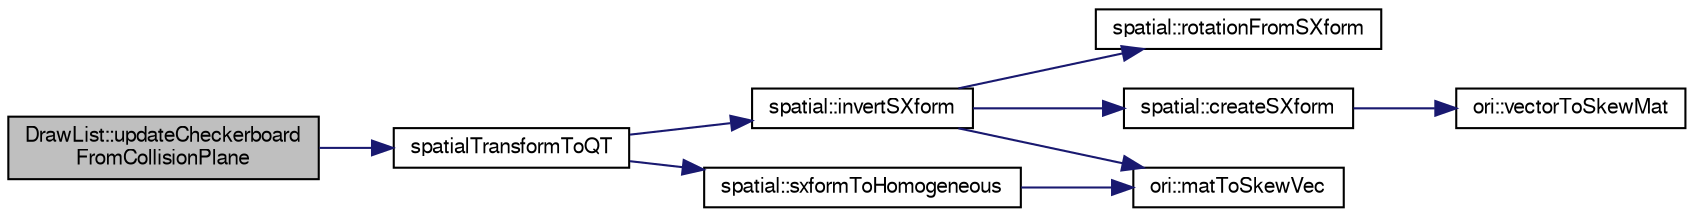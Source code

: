 digraph "DrawList::updateCheckerboardFromCollisionPlane"
{
  edge [fontname="FreeSans",fontsize="10",labelfontname="FreeSans",labelfontsize="10"];
  node [fontname="FreeSans",fontsize="10",shape=record];
  rankdir="LR";
  Node1 [label="DrawList::updateCheckerboard\lFromCollisionPlane",height=0.2,width=0.4,color="black", fillcolor="grey75", style="filled", fontcolor="black"];
  Node1 -> Node2 [color="midnightblue",fontsize="10",style="solid",fontname="FreeSans"];
  Node2 [label="spatialTransformToQT",height=0.2,width=0.4,color="black", fillcolor="white", style="filled",URL="$d6/dff/sim__utilities_8h.html#a0f56070ba183dd4f6f435a4619134429"];
  Node2 -> Node3 [color="midnightblue",fontsize="10",style="solid",fontname="FreeSans"];
  Node3 [label="spatial::invertSXform",height=0.2,width=0.4,color="black", fillcolor="white", style="filled",URL="$de/d1a/namespacespatial.html#af37757ee8ad4510df5478202a62c9502"];
  Node3 -> Node4 [color="midnightblue",fontsize="10",style="solid",fontname="FreeSans"];
  Node4 [label="spatial::rotationFromSXform",height=0.2,width=0.4,color="black", fillcolor="white", style="filled",URL="$de/d1a/namespacespatial.html#abdc3cd991206414d80d9f89be27e3633"];
  Node3 -> Node5 [color="midnightblue",fontsize="10",style="solid",fontname="FreeSans"];
  Node5 [label="ori::matToSkewVec",height=0.2,width=0.4,color="black", fillcolor="white", style="filled",URL="$da/d9b/namespaceori.html#a0d9277fde185aecf3eae4a6d6450d25f"];
  Node3 -> Node6 [color="midnightblue",fontsize="10",style="solid",fontname="FreeSans"];
  Node6 [label="spatial::createSXform",height=0.2,width=0.4,color="black", fillcolor="white", style="filled",URL="$de/d1a/namespacespatial.html#ae4a2145f3028087511b4f17c0152ec83"];
  Node6 -> Node7 [color="midnightblue",fontsize="10",style="solid",fontname="FreeSans"];
  Node7 [label="ori::vectorToSkewMat",height=0.2,width=0.4,color="black", fillcolor="white", style="filled",URL="$da/d9b/namespaceori.html#a153f2a76610f0c5524da3f8bf8fa4dfa"];
  Node2 -> Node8 [color="midnightblue",fontsize="10",style="solid",fontname="FreeSans"];
  Node8 [label="spatial::sxformToHomogeneous",height=0.2,width=0.4,color="black", fillcolor="white", style="filled",URL="$de/d1a/namespacespatial.html#a30b33586f68f1f6b31718848914a90ca"];
  Node8 -> Node5 [color="midnightblue",fontsize="10",style="solid",fontname="FreeSans"];
}
